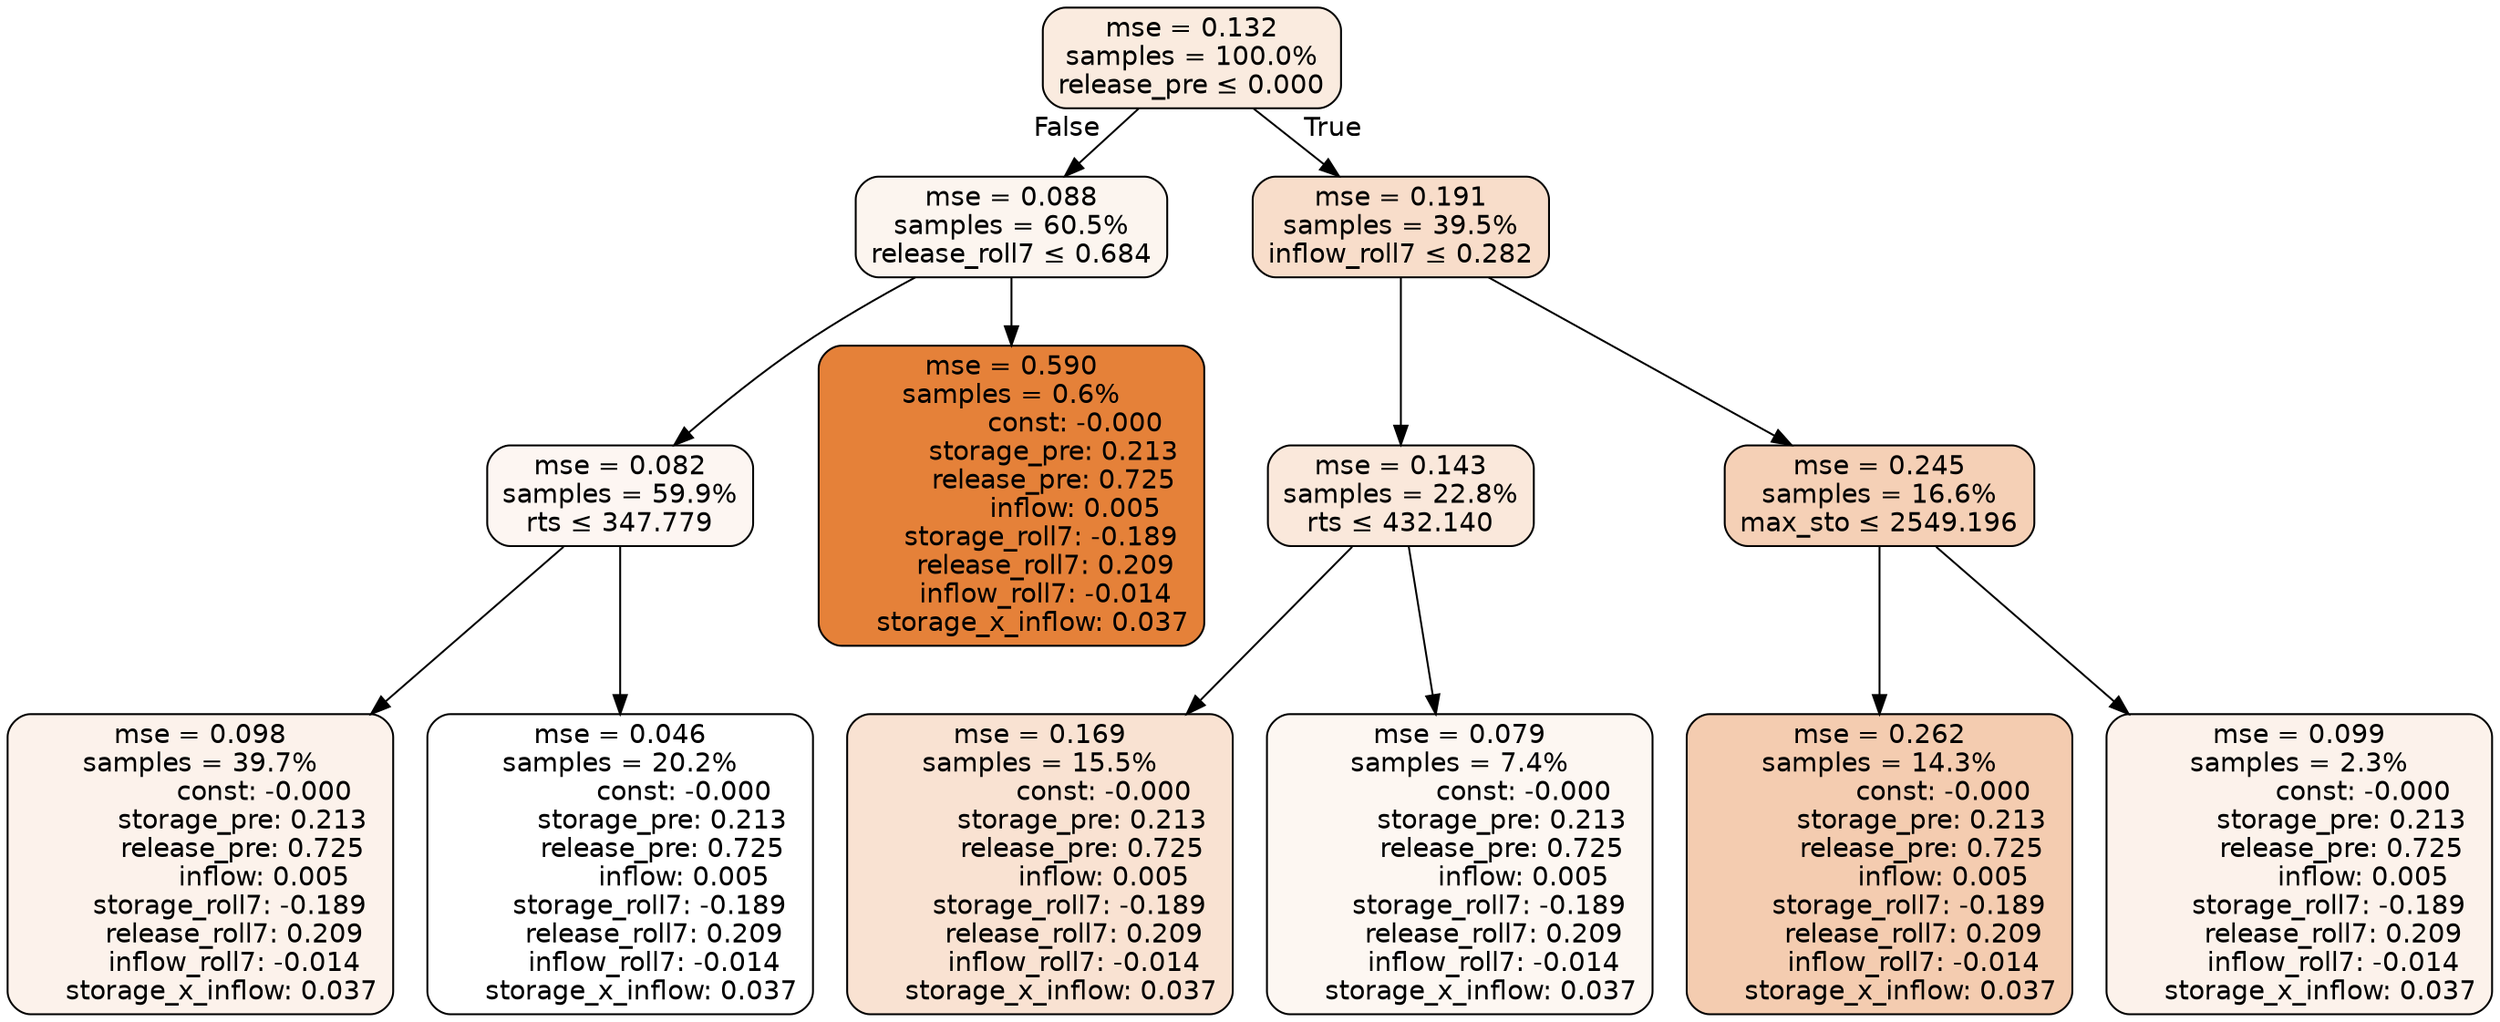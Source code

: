digraph tree {
node [shape=rectangle, style="filled, rounded", color="black", fontname=helvetica] ;
edge [fontname=helvetica] ;
	"0" [label="mse = 0.132
samples = 100.0%
release_pre &le; 0.000", fillcolor="#faebdf"]
	"1" [label="mse = 0.088
samples = 60.5%
release_roll7 &le; 0.684", fillcolor="#fcf5ef"]
	"2" [label="mse = 0.082
samples = 59.9%
rts &le; 347.779", fillcolor="#fdf6f2"]
	"3" [label="mse = 0.098
samples = 39.7%
               const: -0.000
          storage_pre: 0.213
          release_pre: 0.725
               inflow: 0.005
       storage_roll7: -0.189
        release_roll7: 0.209
        inflow_roll7: -0.014
     storage_x_inflow: 0.037", fillcolor="#fcf2eb"]
	"4" [label="mse = 0.046
samples = 20.2%
               const: -0.000
          storage_pre: 0.213
          release_pre: 0.725
               inflow: 0.005
       storage_roll7: -0.189
        release_roll7: 0.209
        inflow_roll7: -0.014
     storage_x_inflow: 0.037", fillcolor="#ffffff"]
	"5" [label="mse = 0.590
samples = 0.6%
               const: -0.000
          storage_pre: 0.213
          release_pre: 0.725
               inflow: 0.005
       storage_roll7: -0.189
        release_roll7: 0.209
        inflow_roll7: -0.014
     storage_x_inflow: 0.037", fillcolor="#e58139"]
	"6" [label="mse = 0.191
samples = 39.5%
inflow_roll7 &le; 0.282", fillcolor="#f8ddca"]
	"7" [label="mse = 0.143
samples = 22.8%
rts &le; 432.140", fillcolor="#fae8db"]
	"8" [label="mse = 0.169
samples = 15.5%
               const: -0.000
          storage_pre: 0.213
          release_pre: 0.725
               inflow: 0.005
       storage_roll7: -0.189
        release_roll7: 0.209
        inflow_roll7: -0.014
     storage_x_inflow: 0.037", fillcolor="#f9e2d2"]
	"9" [label="mse = 0.079
samples = 7.4%
               const: -0.000
          storage_pre: 0.213
          release_pre: 0.725
               inflow: 0.005
       storage_roll7: -0.189
        release_roll7: 0.209
        inflow_roll7: -0.014
     storage_x_inflow: 0.037", fillcolor="#fdf7f2"]
	"10" [label="mse = 0.245
samples = 16.6%
max_sto &le; 2549.196", fillcolor="#f5d0b6"]
	"11" [label="mse = 0.262
samples = 14.3%
               const: -0.000
          storage_pre: 0.213
          release_pre: 0.725
               inflow: 0.005
       storage_roll7: -0.189
        release_roll7: 0.209
        inflow_roll7: -0.014
     storage_x_inflow: 0.037", fillcolor="#f4ccb0"]
	"12" [label="mse = 0.099
samples = 2.3%
               const: -0.000
          storage_pre: 0.213
          release_pre: 0.725
               inflow: 0.005
       storage_roll7: -0.189
        release_roll7: 0.209
        inflow_roll7: -0.014
     storage_x_inflow: 0.037", fillcolor="#fcf2eb"]

	"0" -> "1" [labeldistance=2.5, labelangle=45, headlabel="False"]
	"1" -> "2"
	"2" -> "3"
	"2" -> "4"
	"1" -> "5"
	"0" -> "6" [labeldistance=2.5, labelangle=-45, headlabel="True"]
	"6" -> "7"
	"7" -> "8"
	"7" -> "9"
	"6" -> "10"
	"10" -> "11"
	"10" -> "12"
}